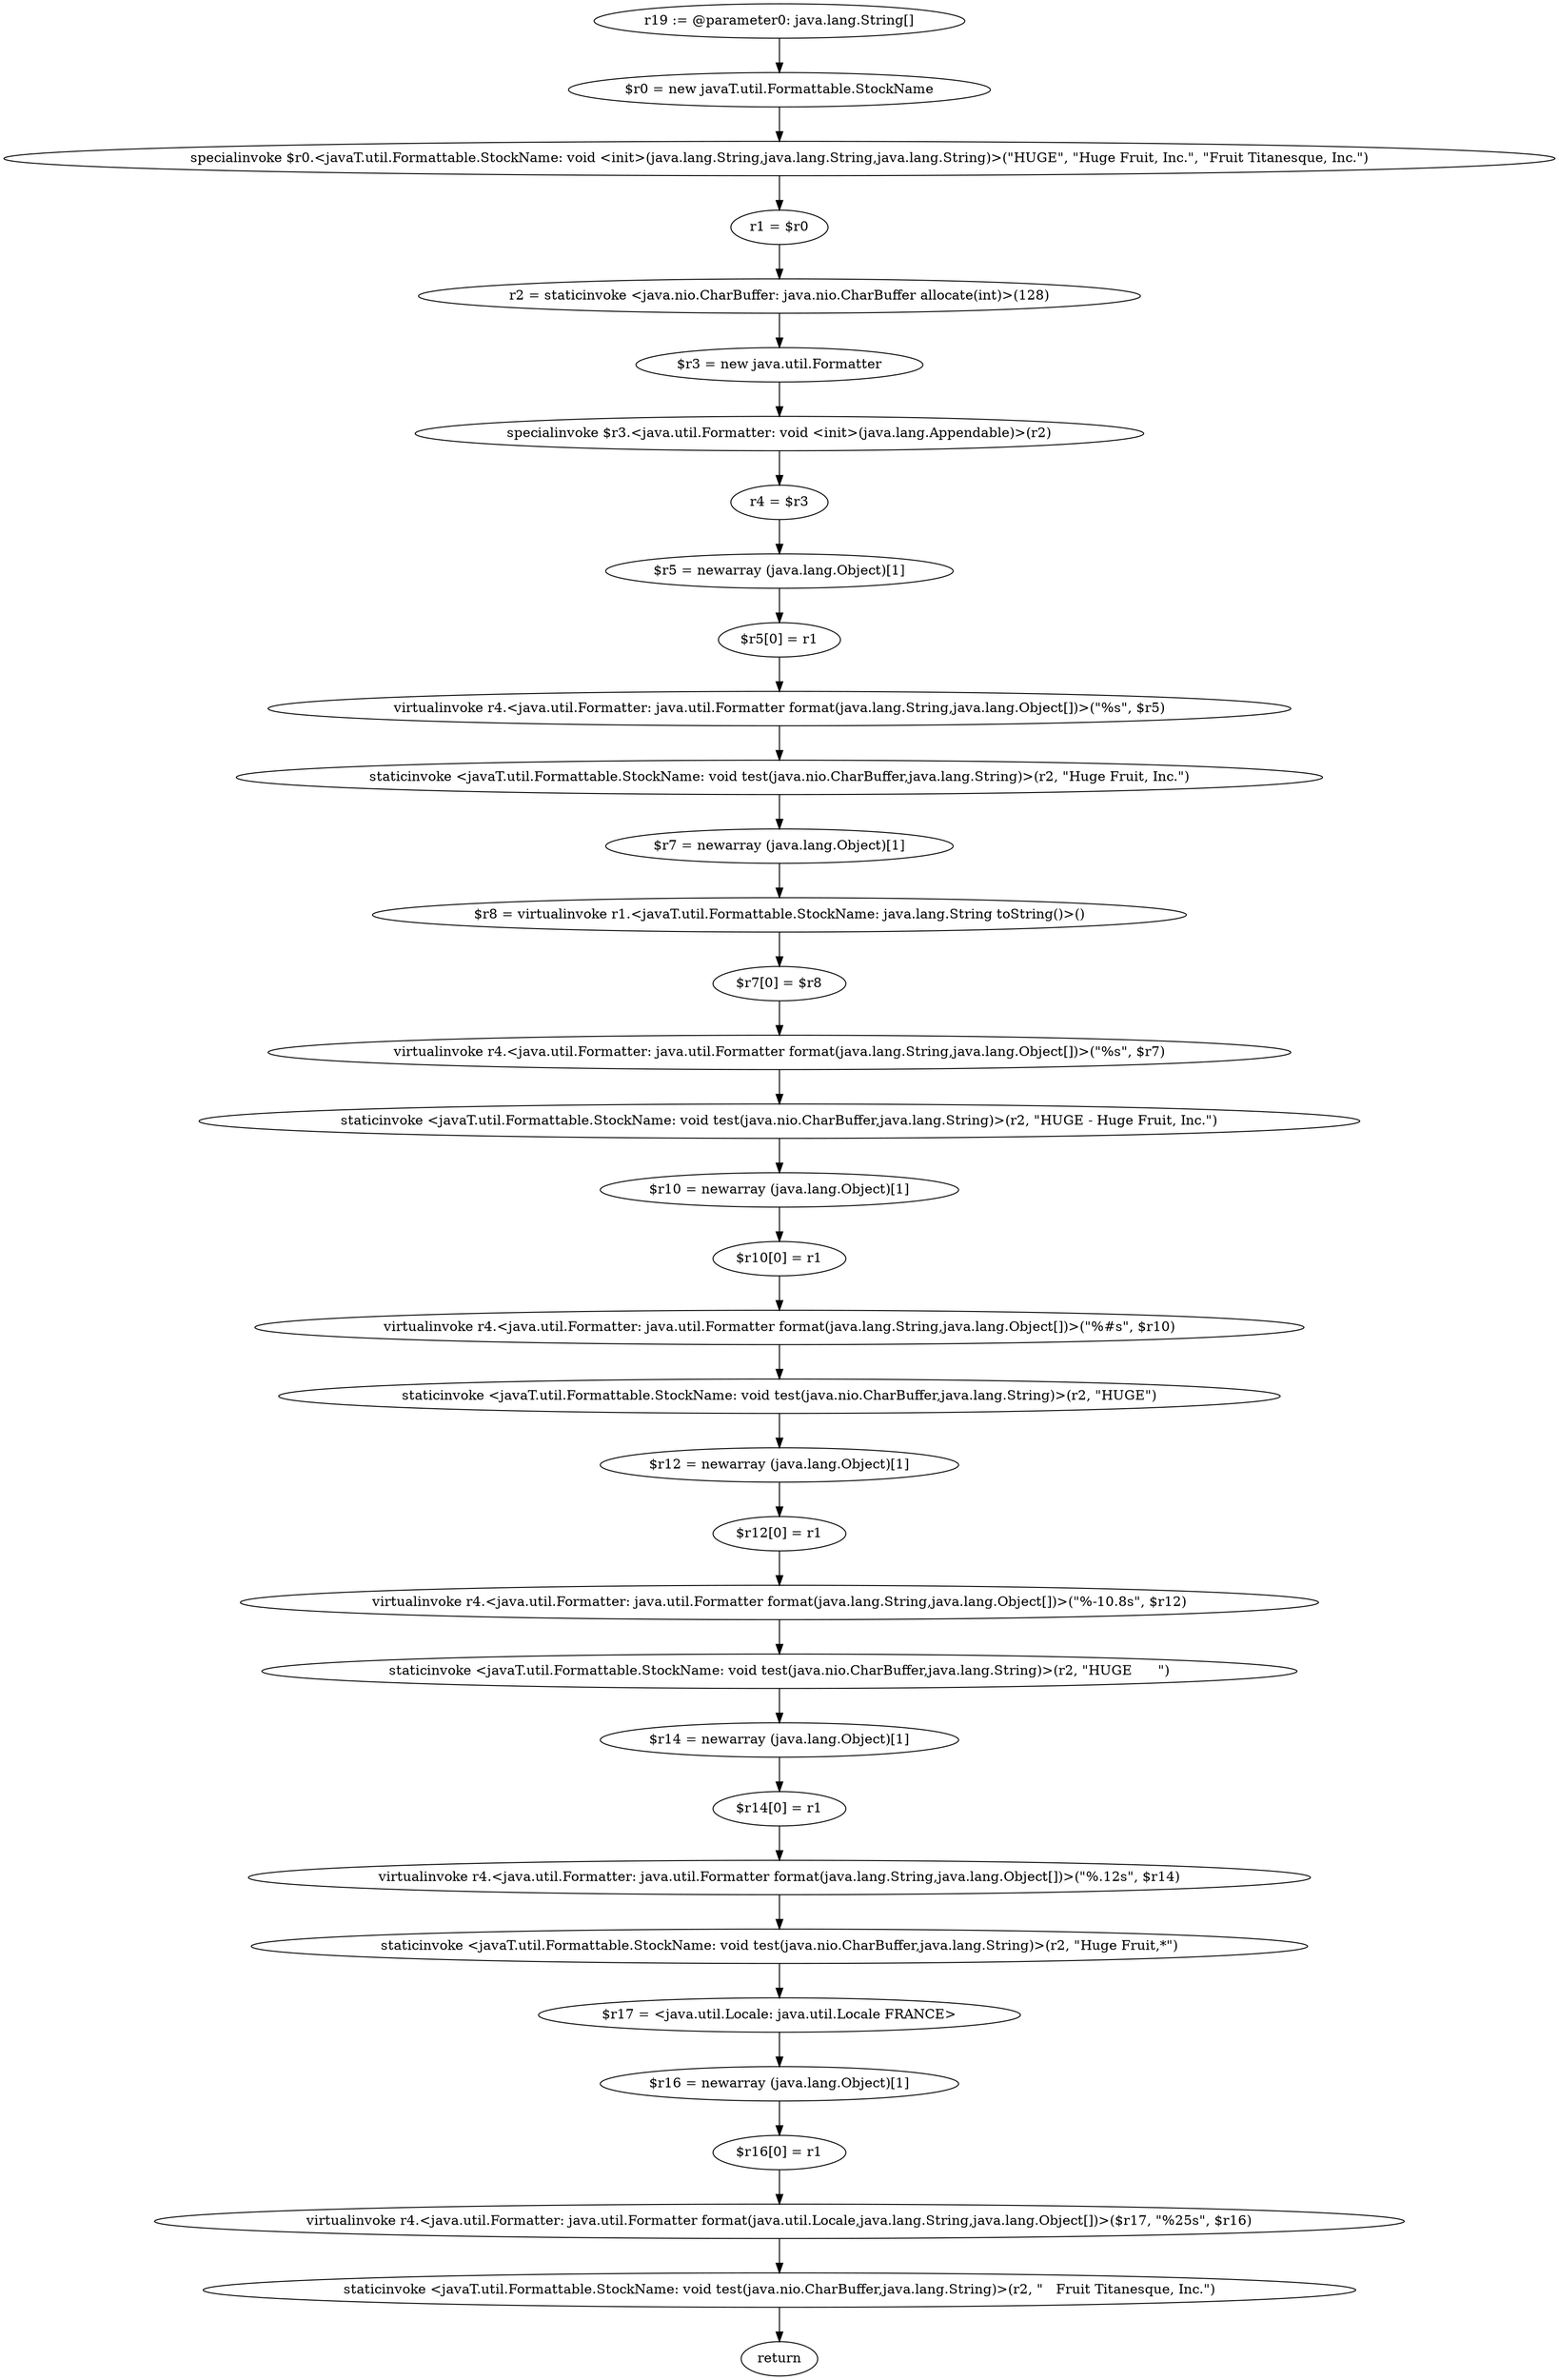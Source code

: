 digraph "unitGraph" {
    "r19 := @parameter0: java.lang.String[]"
    "$r0 = new javaT.util.Formattable.StockName"
    "specialinvoke $r0.<javaT.util.Formattable.StockName: void <init>(java.lang.String,java.lang.String,java.lang.String)>(\"HUGE\", \"Huge Fruit, Inc.\", \"Fruit Titanesque, Inc.\")"
    "r1 = $r0"
    "r2 = staticinvoke <java.nio.CharBuffer: java.nio.CharBuffer allocate(int)>(128)"
    "$r3 = new java.util.Formatter"
    "specialinvoke $r3.<java.util.Formatter: void <init>(java.lang.Appendable)>(r2)"
    "r4 = $r3"
    "$r5 = newarray (java.lang.Object)[1]"
    "$r5[0] = r1"
    "virtualinvoke r4.<java.util.Formatter: java.util.Formatter format(java.lang.String,java.lang.Object[])>(\"%s\", $r5)"
    "staticinvoke <javaT.util.Formattable.StockName: void test(java.nio.CharBuffer,java.lang.String)>(r2, \"Huge Fruit, Inc.\")"
    "$r7 = newarray (java.lang.Object)[1]"
    "$r8 = virtualinvoke r1.<javaT.util.Formattable.StockName: java.lang.String toString()>()"
    "$r7[0] = $r8"
    "virtualinvoke r4.<java.util.Formatter: java.util.Formatter format(java.lang.String,java.lang.Object[])>(\"%s\", $r7)"
    "staticinvoke <javaT.util.Formattable.StockName: void test(java.nio.CharBuffer,java.lang.String)>(r2, \"HUGE - Huge Fruit, Inc.\")"
    "$r10 = newarray (java.lang.Object)[1]"
    "$r10[0] = r1"
    "virtualinvoke r4.<java.util.Formatter: java.util.Formatter format(java.lang.String,java.lang.Object[])>(\"%#s\", $r10)"
    "staticinvoke <javaT.util.Formattable.StockName: void test(java.nio.CharBuffer,java.lang.String)>(r2, \"HUGE\")"
    "$r12 = newarray (java.lang.Object)[1]"
    "$r12[0] = r1"
    "virtualinvoke r4.<java.util.Formatter: java.util.Formatter format(java.lang.String,java.lang.Object[])>(\"%-10.8s\", $r12)"
    "staticinvoke <javaT.util.Formattable.StockName: void test(java.nio.CharBuffer,java.lang.String)>(r2, \"HUGE      \")"
    "$r14 = newarray (java.lang.Object)[1]"
    "$r14[0] = r1"
    "virtualinvoke r4.<java.util.Formatter: java.util.Formatter format(java.lang.String,java.lang.Object[])>(\"%.12s\", $r14)"
    "staticinvoke <javaT.util.Formattable.StockName: void test(java.nio.CharBuffer,java.lang.String)>(r2, \"Huge Fruit,*\")"
    "$r17 = <java.util.Locale: java.util.Locale FRANCE>"
    "$r16 = newarray (java.lang.Object)[1]"
    "$r16[0] = r1"
    "virtualinvoke r4.<java.util.Formatter: java.util.Formatter format(java.util.Locale,java.lang.String,java.lang.Object[])>($r17, \"%25s\", $r16)"
    "staticinvoke <javaT.util.Formattable.StockName: void test(java.nio.CharBuffer,java.lang.String)>(r2, \"   Fruit Titanesque, Inc.\")"
    "return"
    "r19 := @parameter0: java.lang.String[]"->"$r0 = new javaT.util.Formattable.StockName";
    "$r0 = new javaT.util.Formattable.StockName"->"specialinvoke $r0.<javaT.util.Formattable.StockName: void <init>(java.lang.String,java.lang.String,java.lang.String)>(\"HUGE\", \"Huge Fruit, Inc.\", \"Fruit Titanesque, Inc.\")";
    "specialinvoke $r0.<javaT.util.Formattable.StockName: void <init>(java.lang.String,java.lang.String,java.lang.String)>(\"HUGE\", \"Huge Fruit, Inc.\", \"Fruit Titanesque, Inc.\")"->"r1 = $r0";
    "r1 = $r0"->"r2 = staticinvoke <java.nio.CharBuffer: java.nio.CharBuffer allocate(int)>(128)";
    "r2 = staticinvoke <java.nio.CharBuffer: java.nio.CharBuffer allocate(int)>(128)"->"$r3 = new java.util.Formatter";
    "$r3 = new java.util.Formatter"->"specialinvoke $r3.<java.util.Formatter: void <init>(java.lang.Appendable)>(r2)";
    "specialinvoke $r3.<java.util.Formatter: void <init>(java.lang.Appendable)>(r2)"->"r4 = $r3";
    "r4 = $r3"->"$r5 = newarray (java.lang.Object)[1]";
    "$r5 = newarray (java.lang.Object)[1]"->"$r5[0] = r1";
    "$r5[0] = r1"->"virtualinvoke r4.<java.util.Formatter: java.util.Formatter format(java.lang.String,java.lang.Object[])>(\"%s\", $r5)";
    "virtualinvoke r4.<java.util.Formatter: java.util.Formatter format(java.lang.String,java.lang.Object[])>(\"%s\", $r5)"->"staticinvoke <javaT.util.Formattable.StockName: void test(java.nio.CharBuffer,java.lang.String)>(r2, \"Huge Fruit, Inc.\")";
    "staticinvoke <javaT.util.Formattable.StockName: void test(java.nio.CharBuffer,java.lang.String)>(r2, \"Huge Fruit, Inc.\")"->"$r7 = newarray (java.lang.Object)[1]";
    "$r7 = newarray (java.lang.Object)[1]"->"$r8 = virtualinvoke r1.<javaT.util.Formattable.StockName: java.lang.String toString()>()";
    "$r8 = virtualinvoke r1.<javaT.util.Formattable.StockName: java.lang.String toString()>()"->"$r7[0] = $r8";
    "$r7[0] = $r8"->"virtualinvoke r4.<java.util.Formatter: java.util.Formatter format(java.lang.String,java.lang.Object[])>(\"%s\", $r7)";
    "virtualinvoke r4.<java.util.Formatter: java.util.Formatter format(java.lang.String,java.lang.Object[])>(\"%s\", $r7)"->"staticinvoke <javaT.util.Formattable.StockName: void test(java.nio.CharBuffer,java.lang.String)>(r2, \"HUGE - Huge Fruit, Inc.\")";
    "staticinvoke <javaT.util.Formattable.StockName: void test(java.nio.CharBuffer,java.lang.String)>(r2, \"HUGE - Huge Fruit, Inc.\")"->"$r10 = newarray (java.lang.Object)[1]";
    "$r10 = newarray (java.lang.Object)[1]"->"$r10[0] = r1";
    "$r10[0] = r1"->"virtualinvoke r4.<java.util.Formatter: java.util.Formatter format(java.lang.String,java.lang.Object[])>(\"%#s\", $r10)";
    "virtualinvoke r4.<java.util.Formatter: java.util.Formatter format(java.lang.String,java.lang.Object[])>(\"%#s\", $r10)"->"staticinvoke <javaT.util.Formattable.StockName: void test(java.nio.CharBuffer,java.lang.String)>(r2, \"HUGE\")";
    "staticinvoke <javaT.util.Formattable.StockName: void test(java.nio.CharBuffer,java.lang.String)>(r2, \"HUGE\")"->"$r12 = newarray (java.lang.Object)[1]";
    "$r12 = newarray (java.lang.Object)[1]"->"$r12[0] = r1";
    "$r12[0] = r1"->"virtualinvoke r4.<java.util.Formatter: java.util.Formatter format(java.lang.String,java.lang.Object[])>(\"%-10.8s\", $r12)";
    "virtualinvoke r4.<java.util.Formatter: java.util.Formatter format(java.lang.String,java.lang.Object[])>(\"%-10.8s\", $r12)"->"staticinvoke <javaT.util.Formattable.StockName: void test(java.nio.CharBuffer,java.lang.String)>(r2, \"HUGE      \")";
    "staticinvoke <javaT.util.Formattable.StockName: void test(java.nio.CharBuffer,java.lang.String)>(r2, \"HUGE      \")"->"$r14 = newarray (java.lang.Object)[1]";
    "$r14 = newarray (java.lang.Object)[1]"->"$r14[0] = r1";
    "$r14[0] = r1"->"virtualinvoke r4.<java.util.Formatter: java.util.Formatter format(java.lang.String,java.lang.Object[])>(\"%.12s\", $r14)";
    "virtualinvoke r4.<java.util.Formatter: java.util.Formatter format(java.lang.String,java.lang.Object[])>(\"%.12s\", $r14)"->"staticinvoke <javaT.util.Formattable.StockName: void test(java.nio.CharBuffer,java.lang.String)>(r2, \"Huge Fruit,*\")";
    "staticinvoke <javaT.util.Formattable.StockName: void test(java.nio.CharBuffer,java.lang.String)>(r2, \"Huge Fruit,*\")"->"$r17 = <java.util.Locale: java.util.Locale FRANCE>";
    "$r17 = <java.util.Locale: java.util.Locale FRANCE>"->"$r16 = newarray (java.lang.Object)[1]";
    "$r16 = newarray (java.lang.Object)[1]"->"$r16[0] = r1";
    "$r16[0] = r1"->"virtualinvoke r4.<java.util.Formatter: java.util.Formatter format(java.util.Locale,java.lang.String,java.lang.Object[])>($r17, \"%25s\", $r16)";
    "virtualinvoke r4.<java.util.Formatter: java.util.Formatter format(java.util.Locale,java.lang.String,java.lang.Object[])>($r17, \"%25s\", $r16)"->"staticinvoke <javaT.util.Formattable.StockName: void test(java.nio.CharBuffer,java.lang.String)>(r2, \"   Fruit Titanesque, Inc.\")";
    "staticinvoke <javaT.util.Formattable.StockName: void test(java.nio.CharBuffer,java.lang.String)>(r2, \"   Fruit Titanesque, Inc.\")"->"return";
}
